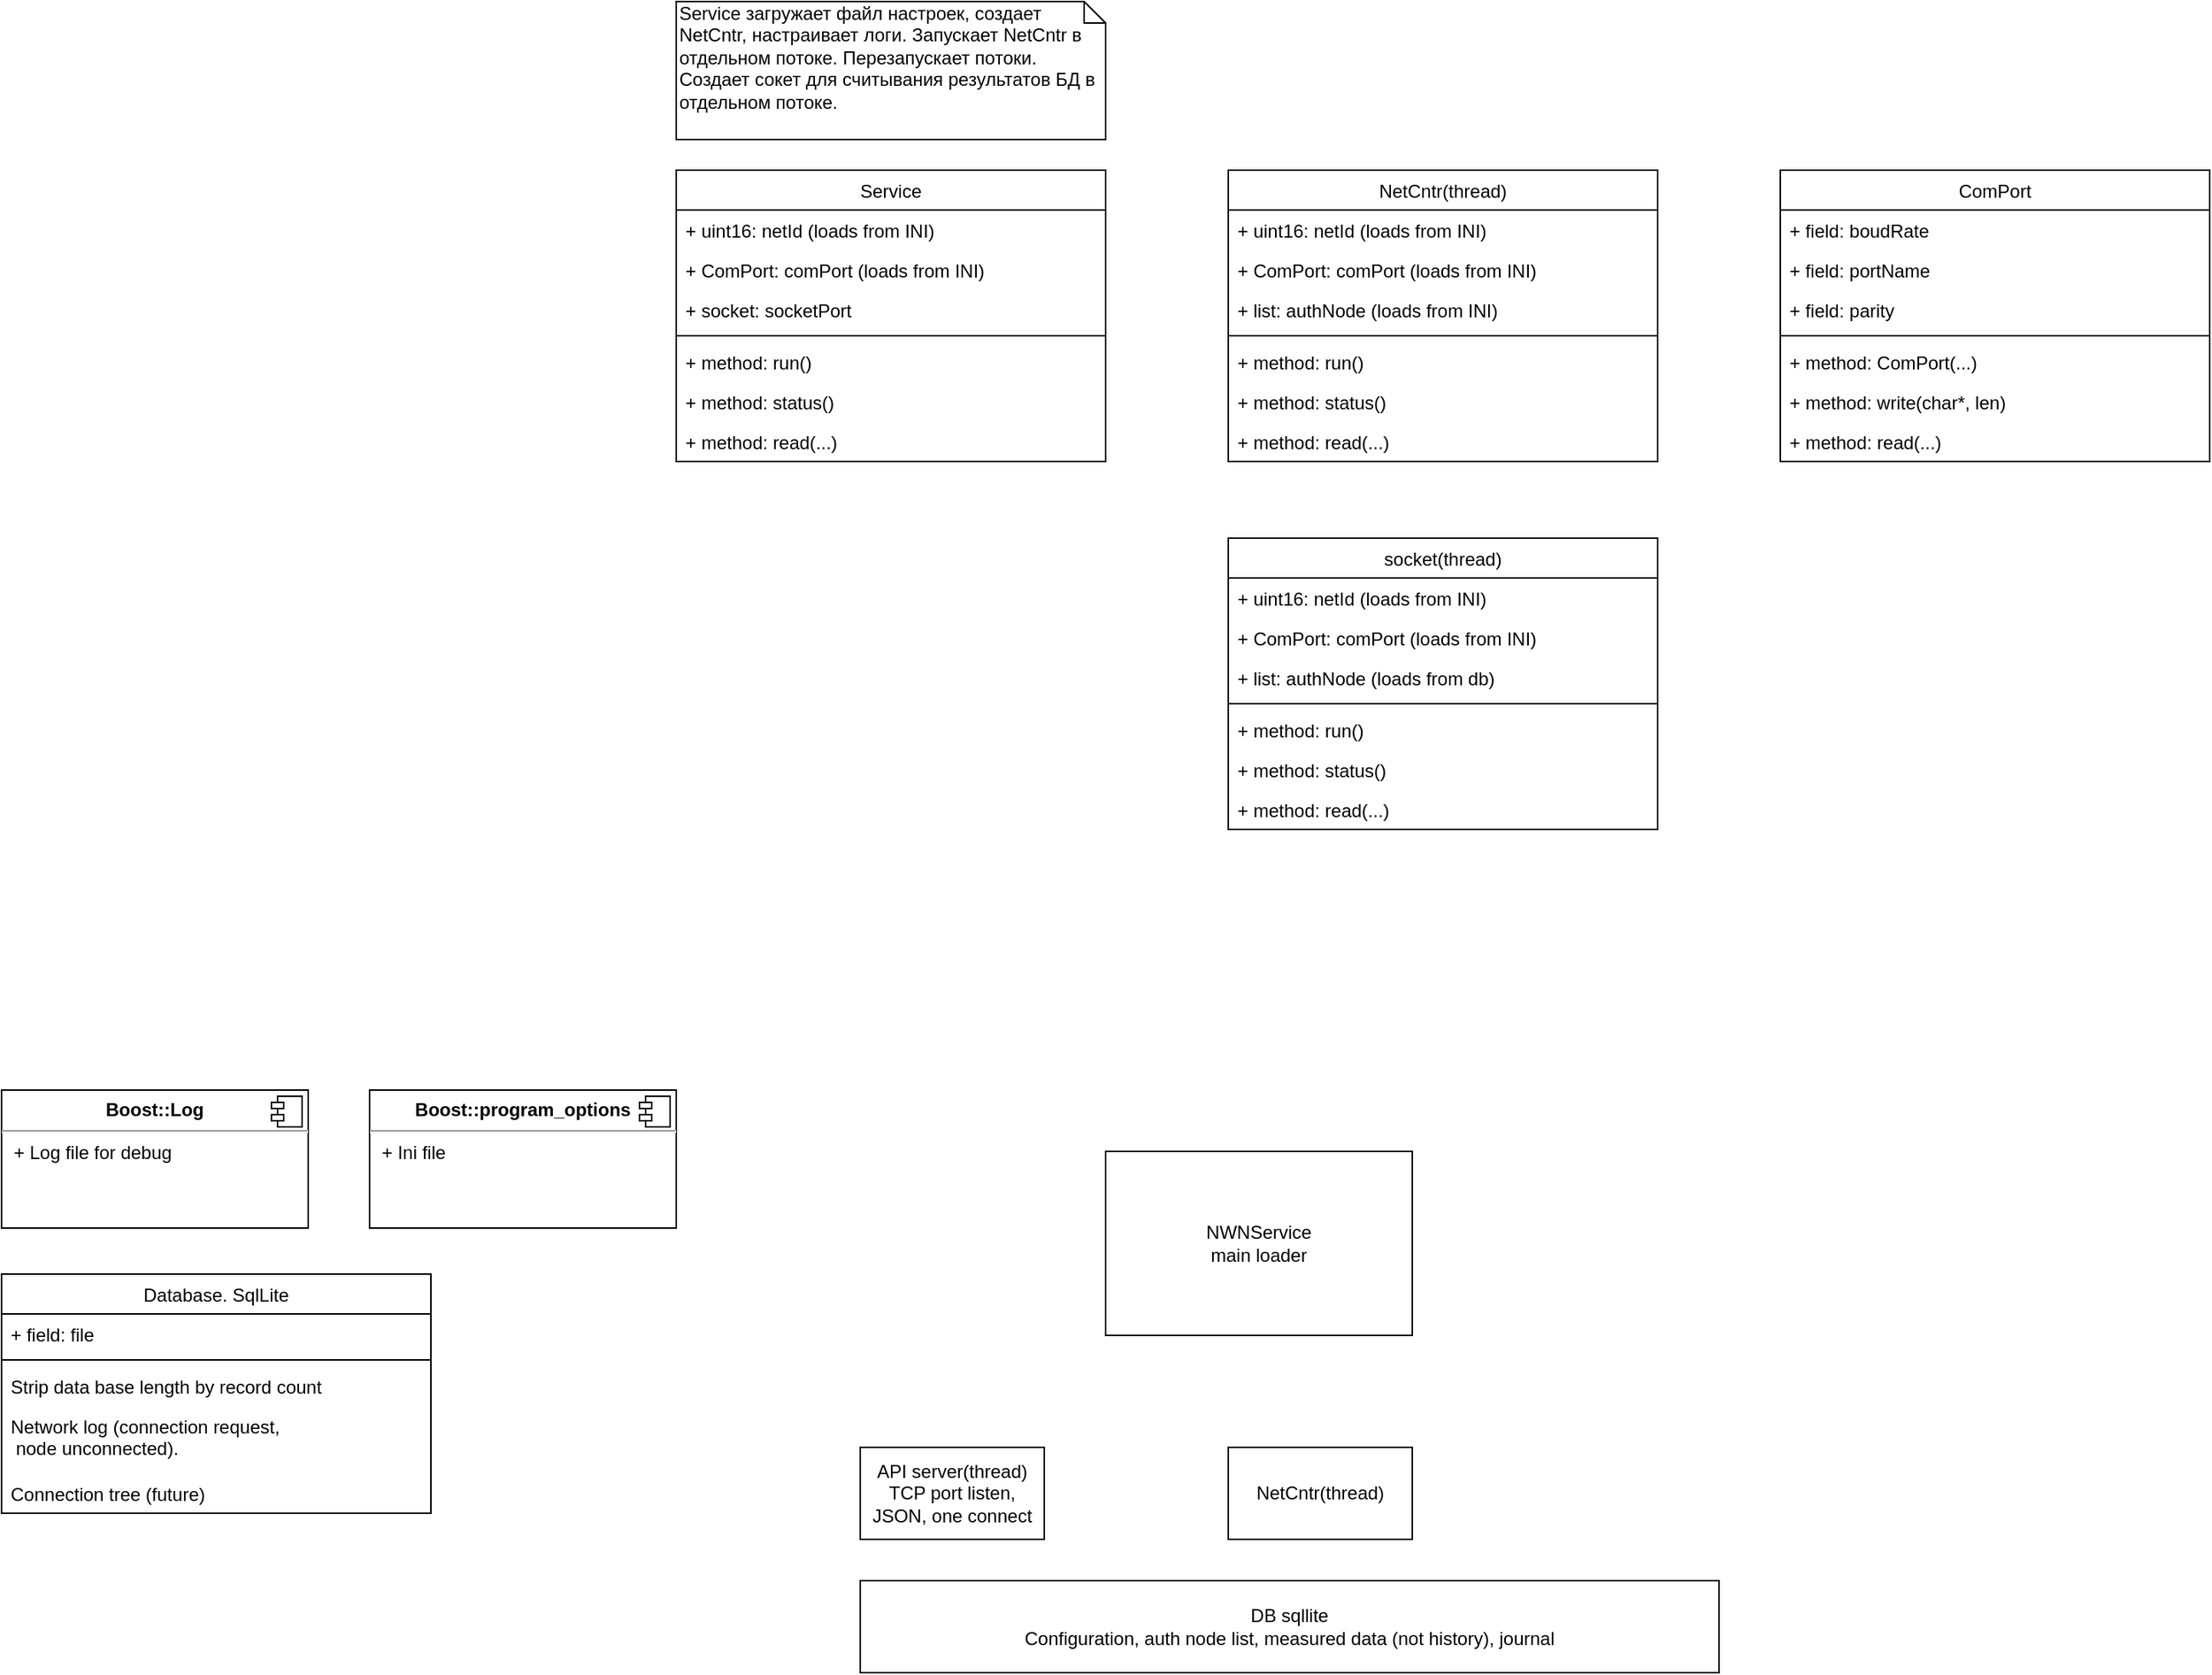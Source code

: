 <mxfile version="11.1.1" type="device"><diagram id="CVQUeI8duuV0vTC5frwm" name="struct"><mxGraphModel dx="1182" dy="587" grid="1" gridSize="10" guides="1" tooltips="1" connect="1" arrows="1" fold="1" page="1" pageScale="1" pageWidth="4681" pageHeight="3300" math="0" shadow="0"><root><mxCell id="0"/><mxCell id="1" parent="0"/><mxCell id="Au5ZQqbIMzNVsEWVlRnX-3" value="ComPort" style="swimlane;fontStyle=0;childLayout=stackLayout;horizontal=1;startSize=26;fillColor=none;horizontalStack=0;resizeParent=1;resizeParentMax=0;resizeLast=0;collapsible=1;marginBottom=0;" vertex="1" parent="1"><mxGeometry x="1360" y="320" width="280" height="190" as="geometry"/></mxCell><mxCell id="Au5ZQqbIMzNVsEWVlRnX-4" value="+ field: boudRate" style="text;strokeColor=none;fillColor=none;align=left;verticalAlign=top;spacingLeft=4;spacingRight=4;overflow=hidden;rotatable=0;points=[[0,0.5],[1,0.5]];portConstraint=eastwest;" vertex="1" parent="Au5ZQqbIMzNVsEWVlRnX-3"><mxGeometry y="26" width="280" height="26" as="geometry"/></mxCell><mxCell id="Au5ZQqbIMzNVsEWVlRnX-5" value="+ field: portName" style="text;strokeColor=none;fillColor=none;align=left;verticalAlign=top;spacingLeft=4;spacingRight=4;overflow=hidden;rotatable=0;points=[[0,0.5],[1,0.5]];portConstraint=eastwest;" vertex="1" parent="Au5ZQqbIMzNVsEWVlRnX-3"><mxGeometry y="52" width="280" height="26" as="geometry"/></mxCell><mxCell id="Au5ZQqbIMzNVsEWVlRnX-6" value="+ field: parity" style="text;strokeColor=none;fillColor=none;align=left;verticalAlign=top;spacingLeft=4;spacingRight=4;overflow=hidden;rotatable=0;points=[[0,0.5],[1,0.5]];portConstraint=eastwest;" vertex="1" parent="Au5ZQqbIMzNVsEWVlRnX-3"><mxGeometry y="78" width="280" height="26" as="geometry"/></mxCell><mxCell id="Au5ZQqbIMzNVsEWVlRnX-12" value="" style="line;strokeWidth=1;fillColor=none;align=left;verticalAlign=middle;spacingTop=-1;spacingLeft=3;spacingRight=3;rotatable=0;labelPosition=right;points=[];portConstraint=eastwest;" vertex="1" parent="Au5ZQqbIMzNVsEWVlRnX-3"><mxGeometry y="104" width="280" height="8" as="geometry"/></mxCell><mxCell id="Au5ZQqbIMzNVsEWVlRnX-11" value="+ method: ComPort(...)" style="text;strokeColor=none;fillColor=none;align=left;verticalAlign=top;spacingLeft=4;spacingRight=4;overflow=hidden;rotatable=0;points=[[0,0.5],[1,0.5]];portConstraint=eastwest;" vertex="1" parent="Au5ZQqbIMzNVsEWVlRnX-3"><mxGeometry y="112" width="280" height="26" as="geometry"/></mxCell><mxCell id="Au5ZQqbIMzNVsEWVlRnX-13" value="+ method: write(char*, len)" style="text;strokeColor=none;fillColor=none;align=left;verticalAlign=top;spacingLeft=4;spacingRight=4;overflow=hidden;rotatable=0;points=[[0,0.5],[1,0.5]];portConstraint=eastwest;" vertex="1" parent="Au5ZQqbIMzNVsEWVlRnX-3"><mxGeometry y="138" width="280" height="26" as="geometry"/></mxCell><mxCell id="Au5ZQqbIMzNVsEWVlRnX-14" value="+ method: read(...)" style="text;strokeColor=none;fillColor=none;align=left;verticalAlign=top;spacingLeft=4;spacingRight=4;overflow=hidden;rotatable=0;points=[[0,0.5],[1,0.5]];portConstraint=eastwest;" vertex="1" parent="Au5ZQqbIMzNVsEWVlRnX-3"><mxGeometry y="164" width="280" height="26" as="geometry"/></mxCell><mxCell id="Au5ZQqbIMzNVsEWVlRnX-23" value="&lt;p style=&quot;margin: 0px ; margin-top: 6px ; text-align: center&quot;&gt;&lt;b&gt;Boost::Log&lt;/b&gt;&lt;/p&gt;&lt;hr&gt;&lt;p style=&quot;margin: 0px ; margin-left: 8px&quot;&gt;+ Log file for debug&lt;br&gt;&lt;/p&gt;" style="align=left;overflow=fill;html=1;" vertex="1" parent="1"><mxGeometry x="200" y="920" width="200" height="90" as="geometry"/></mxCell><mxCell id="Au5ZQqbIMzNVsEWVlRnX-24" value="" style="shape=component;jettyWidth=8;jettyHeight=4;" vertex="1" parent="Au5ZQqbIMzNVsEWVlRnX-23"><mxGeometry x="1" width="20" height="20" relative="1" as="geometry"><mxPoint x="-24" y="4" as="offset"/></mxGeometry></mxCell><mxCell id="Au5ZQqbIMzNVsEWVlRnX-26" value="&lt;p style=&quot;margin: 0px ; margin-top: 6px ; text-align: center&quot;&gt;&lt;b&gt;Boost::program_options&lt;/b&gt;&lt;/p&gt;&lt;hr&gt;&lt;p style=&quot;margin: 0px ; margin-left: 8px&quot;&gt;+ Ini file&lt;br&gt;&lt;/p&gt;" style="align=left;overflow=fill;html=1;" vertex="1" parent="1"><mxGeometry x="440" y="920" width="200" height="90" as="geometry"/></mxCell><mxCell id="Au5ZQqbIMzNVsEWVlRnX-27" value="" style="shape=component;jettyWidth=8;jettyHeight=4;" vertex="1" parent="Au5ZQqbIMzNVsEWVlRnX-26"><mxGeometry x="1" width="20" height="20" relative="1" as="geometry"><mxPoint x="-24" y="4" as="offset"/></mxGeometry></mxCell><mxCell id="Au5ZQqbIMzNVsEWVlRnX-29" value="Database. SqlLite" style="swimlane;fontStyle=0;childLayout=stackLayout;horizontal=1;startSize=26;fillColor=none;horizontalStack=0;resizeParent=1;resizeParentMax=0;resizeLast=0;collapsible=1;marginBottom=0;" vertex="1" parent="1"><mxGeometry x="200" y="1040" width="280" height="156" as="geometry"/></mxCell><mxCell id="Au5ZQqbIMzNVsEWVlRnX-30" value="+ field: file" style="text;strokeColor=none;fillColor=none;align=left;verticalAlign=top;spacingLeft=4;spacingRight=4;overflow=hidden;rotatable=0;points=[[0,0.5],[1,0.5]];portConstraint=eastwest;" vertex="1" parent="Au5ZQqbIMzNVsEWVlRnX-29"><mxGeometry y="26" width="280" height="26" as="geometry"/></mxCell><mxCell id="Au5ZQqbIMzNVsEWVlRnX-33" value="" style="line;strokeWidth=1;fillColor=none;align=left;verticalAlign=middle;spacingTop=-1;spacingLeft=3;spacingRight=3;rotatable=0;labelPosition=right;points=[];portConstraint=eastwest;" vertex="1" parent="Au5ZQqbIMzNVsEWVlRnX-29"><mxGeometry y="52" width="280" height="8" as="geometry"/></mxCell><mxCell id="Au5ZQqbIMzNVsEWVlRnX-36" value="Strip data base length by record count" style="text;strokeColor=none;fillColor=none;align=left;verticalAlign=top;spacingLeft=4;spacingRight=4;overflow=hidden;rotatable=0;points=[[0,0.5],[1,0.5]];portConstraint=eastwest;" vertex="1" parent="Au5ZQqbIMzNVsEWVlRnX-29"><mxGeometry y="60" width="280" height="26" as="geometry"/></mxCell><mxCell id="Au5ZQqbIMzNVsEWVlRnX-63" value="Network log (connection request,&#10; node unconnected)." style="text;strokeColor=none;fillColor=none;align=left;verticalAlign=top;spacingLeft=4;spacingRight=4;overflow=hidden;rotatable=0;points=[[0,0.5],[1,0.5]];portConstraint=eastwest;" vertex="1" parent="Au5ZQqbIMzNVsEWVlRnX-29"><mxGeometry y="86" width="280" height="44" as="geometry"/></mxCell><mxCell id="Au5ZQqbIMzNVsEWVlRnX-64" value="Connection tree (future)" style="text;strokeColor=none;fillColor=none;align=left;verticalAlign=top;spacingLeft=4;spacingRight=4;overflow=hidden;rotatable=0;points=[[0,0.5],[1,0.5]];portConstraint=eastwest;" vertex="1" parent="Au5ZQqbIMzNVsEWVlRnX-29"><mxGeometry y="130" width="280" height="26" as="geometry"/></mxCell><mxCell id="Au5ZQqbIMzNVsEWVlRnX-37" value="NetCntr(thread)" style="swimlane;fontStyle=0;childLayout=stackLayout;horizontal=1;startSize=26;fillColor=none;horizontalStack=0;resizeParent=1;resizeParentMax=0;resizeLast=0;collapsible=1;marginBottom=0;" vertex="1" parent="1"><mxGeometry x="1000" y="320" width="280" height="190" as="geometry"/></mxCell><mxCell id="Au5ZQqbIMzNVsEWVlRnX-38" value="+ uint16: netId (loads from INI)&#10;" style="text;strokeColor=none;fillColor=none;align=left;verticalAlign=top;spacingLeft=4;spacingRight=4;overflow=hidden;rotatable=0;points=[[0,0.5],[1,0.5]];portConstraint=eastwest;" vertex="1" parent="Au5ZQqbIMzNVsEWVlRnX-37"><mxGeometry y="26" width="280" height="26" as="geometry"/></mxCell><mxCell id="Au5ZQqbIMzNVsEWVlRnX-39" value="+ ComPort: comPort (loads from INI)" style="text;strokeColor=none;fillColor=none;align=left;verticalAlign=top;spacingLeft=4;spacingRight=4;overflow=hidden;rotatable=0;points=[[0,0.5],[1,0.5]];portConstraint=eastwest;" vertex="1" parent="Au5ZQqbIMzNVsEWVlRnX-37"><mxGeometry y="52" width="280" height="26" as="geometry"/></mxCell><mxCell id="Au5ZQqbIMzNVsEWVlRnX-40" value="+ list: authNode (loads from INI)" style="text;strokeColor=none;fillColor=none;align=left;verticalAlign=top;spacingLeft=4;spacingRight=4;overflow=hidden;rotatable=0;points=[[0,0.5],[1,0.5]];portConstraint=eastwest;" vertex="1" parent="Au5ZQqbIMzNVsEWVlRnX-37"><mxGeometry y="78" width="280" height="26" as="geometry"/></mxCell><mxCell id="Au5ZQqbIMzNVsEWVlRnX-41" value="" style="line;strokeWidth=1;fillColor=none;align=left;verticalAlign=middle;spacingTop=-1;spacingLeft=3;spacingRight=3;rotatable=0;labelPosition=right;points=[];portConstraint=eastwest;" vertex="1" parent="Au5ZQqbIMzNVsEWVlRnX-37"><mxGeometry y="104" width="280" height="8" as="geometry"/></mxCell><mxCell id="Au5ZQqbIMzNVsEWVlRnX-42" value="+ method: run()" style="text;strokeColor=none;fillColor=none;align=left;verticalAlign=top;spacingLeft=4;spacingRight=4;overflow=hidden;rotatable=0;points=[[0,0.5],[1,0.5]];portConstraint=eastwest;" vertex="1" parent="Au5ZQqbIMzNVsEWVlRnX-37"><mxGeometry y="112" width="280" height="26" as="geometry"/></mxCell><mxCell id="Au5ZQqbIMzNVsEWVlRnX-43" value="+ method: status()" style="text;strokeColor=none;fillColor=none;align=left;verticalAlign=top;spacingLeft=4;spacingRight=4;overflow=hidden;rotatable=0;points=[[0,0.5],[1,0.5]];portConstraint=eastwest;" vertex="1" parent="Au5ZQqbIMzNVsEWVlRnX-37"><mxGeometry y="138" width="280" height="26" as="geometry"/></mxCell><mxCell id="Au5ZQqbIMzNVsEWVlRnX-44" value="+ method: read(...)" style="text;strokeColor=none;fillColor=none;align=left;verticalAlign=top;spacingLeft=4;spacingRight=4;overflow=hidden;rotatable=0;points=[[0,0.5],[1,0.5]];portConstraint=eastwest;" vertex="1" parent="Au5ZQqbIMzNVsEWVlRnX-37"><mxGeometry y="164" width="280" height="26" as="geometry"/></mxCell><mxCell id="Au5ZQqbIMzNVsEWVlRnX-45" value="Service" style="swimlane;fontStyle=0;childLayout=stackLayout;horizontal=1;startSize=26;fillColor=none;horizontalStack=0;resizeParent=1;resizeParentMax=0;resizeLast=0;collapsible=1;marginBottom=0;" vertex="1" parent="1"><mxGeometry x="640" y="320" width="280" height="190" as="geometry"/></mxCell><mxCell id="Au5ZQqbIMzNVsEWVlRnX-46" value="+ uint16: netId (loads from INI)&#10;" style="text;strokeColor=none;fillColor=none;align=left;verticalAlign=top;spacingLeft=4;spacingRight=4;overflow=hidden;rotatable=0;points=[[0,0.5],[1,0.5]];portConstraint=eastwest;" vertex="1" parent="Au5ZQqbIMzNVsEWVlRnX-45"><mxGeometry y="26" width="280" height="26" as="geometry"/></mxCell><mxCell id="Au5ZQqbIMzNVsEWVlRnX-47" value="+ ComPort: comPort (loads from INI)" style="text;strokeColor=none;fillColor=none;align=left;verticalAlign=top;spacingLeft=4;spacingRight=4;overflow=hidden;rotatable=0;points=[[0,0.5],[1,0.5]];portConstraint=eastwest;" vertex="1" parent="Au5ZQqbIMzNVsEWVlRnX-45"><mxGeometry y="52" width="280" height="26" as="geometry"/></mxCell><mxCell id="Au5ZQqbIMzNVsEWVlRnX-48" value="+ socket: socketPort " style="text;strokeColor=none;fillColor=none;align=left;verticalAlign=top;spacingLeft=4;spacingRight=4;overflow=hidden;rotatable=0;points=[[0,0.5],[1,0.5]];portConstraint=eastwest;" vertex="1" parent="Au5ZQqbIMzNVsEWVlRnX-45"><mxGeometry y="78" width="280" height="26" as="geometry"/></mxCell><mxCell id="Au5ZQqbIMzNVsEWVlRnX-49" value="" style="line;strokeWidth=1;fillColor=none;align=left;verticalAlign=middle;spacingTop=-1;spacingLeft=3;spacingRight=3;rotatable=0;labelPosition=right;points=[];portConstraint=eastwest;" vertex="1" parent="Au5ZQqbIMzNVsEWVlRnX-45"><mxGeometry y="104" width="280" height="8" as="geometry"/></mxCell><mxCell id="Au5ZQqbIMzNVsEWVlRnX-50" value="+ method: run()" style="text;strokeColor=none;fillColor=none;align=left;verticalAlign=top;spacingLeft=4;spacingRight=4;overflow=hidden;rotatable=0;points=[[0,0.5],[1,0.5]];portConstraint=eastwest;" vertex="1" parent="Au5ZQqbIMzNVsEWVlRnX-45"><mxGeometry y="112" width="280" height="26" as="geometry"/></mxCell><mxCell id="Au5ZQqbIMzNVsEWVlRnX-51" value="+ method: status()" style="text;strokeColor=none;fillColor=none;align=left;verticalAlign=top;spacingLeft=4;spacingRight=4;overflow=hidden;rotatable=0;points=[[0,0.5],[1,0.5]];portConstraint=eastwest;" vertex="1" parent="Au5ZQqbIMzNVsEWVlRnX-45"><mxGeometry y="138" width="280" height="26" as="geometry"/></mxCell><mxCell id="Au5ZQqbIMzNVsEWVlRnX-52" value="+ method: read(...)" style="text;strokeColor=none;fillColor=none;align=left;verticalAlign=top;spacingLeft=4;spacingRight=4;overflow=hidden;rotatable=0;points=[[0,0.5],[1,0.5]];portConstraint=eastwest;" vertex="1" parent="Au5ZQqbIMzNVsEWVlRnX-45"><mxGeometry y="164" width="280" height="26" as="geometry"/></mxCell><mxCell id="Au5ZQqbIMzNVsEWVlRnX-53" value="Service загружает файл настроек, создает NetCntr, настраивает логи. Запускает NetCntr в отдельном потоке. Перезапускает потоки. Создает сокет для считывания результатов БД в отдельном потоке." style="shape=note;whiteSpace=wrap;html=1;size=14;verticalAlign=top;align=left;spacingTop=-6;" vertex="1" parent="1"><mxGeometry x="640" y="210" width="280" height="90" as="geometry"/></mxCell><mxCell id="Au5ZQqbIMzNVsEWVlRnX-54" value="socket(thread)" style="swimlane;fontStyle=0;childLayout=stackLayout;horizontal=1;startSize=26;fillColor=none;horizontalStack=0;resizeParent=1;resizeParentMax=0;resizeLast=0;collapsible=1;marginBottom=0;" vertex="1" parent="1"><mxGeometry x="1000" y="560" width="280" height="190" as="geometry"/></mxCell><mxCell id="Au5ZQqbIMzNVsEWVlRnX-55" value="+ uint16: netId (loads from INI)&#10;" style="text;strokeColor=none;fillColor=none;align=left;verticalAlign=top;spacingLeft=4;spacingRight=4;overflow=hidden;rotatable=0;points=[[0,0.5],[1,0.5]];portConstraint=eastwest;" vertex="1" parent="Au5ZQqbIMzNVsEWVlRnX-54"><mxGeometry y="26" width="280" height="26" as="geometry"/></mxCell><mxCell id="Au5ZQqbIMzNVsEWVlRnX-56" value="+ ComPort: comPort (loads from INI)" style="text;strokeColor=none;fillColor=none;align=left;verticalAlign=top;spacingLeft=4;spacingRight=4;overflow=hidden;rotatable=0;points=[[0,0.5],[1,0.5]];portConstraint=eastwest;" vertex="1" parent="Au5ZQqbIMzNVsEWVlRnX-54"><mxGeometry y="52" width="280" height="26" as="geometry"/></mxCell><mxCell id="Au5ZQqbIMzNVsEWVlRnX-57" value="+ list: authNode (loads from db)" style="text;strokeColor=none;fillColor=none;align=left;verticalAlign=top;spacingLeft=4;spacingRight=4;overflow=hidden;rotatable=0;points=[[0,0.5],[1,0.5]];portConstraint=eastwest;" vertex="1" parent="Au5ZQqbIMzNVsEWVlRnX-54"><mxGeometry y="78" width="280" height="26" as="geometry"/></mxCell><mxCell id="Au5ZQqbIMzNVsEWVlRnX-58" value="" style="line;strokeWidth=1;fillColor=none;align=left;verticalAlign=middle;spacingTop=-1;spacingLeft=3;spacingRight=3;rotatable=0;labelPosition=right;points=[];portConstraint=eastwest;" vertex="1" parent="Au5ZQqbIMzNVsEWVlRnX-54"><mxGeometry y="104" width="280" height="8" as="geometry"/></mxCell><mxCell id="Au5ZQqbIMzNVsEWVlRnX-59" value="+ method: run()" style="text;strokeColor=none;fillColor=none;align=left;verticalAlign=top;spacingLeft=4;spacingRight=4;overflow=hidden;rotatable=0;points=[[0,0.5],[1,0.5]];portConstraint=eastwest;" vertex="1" parent="Au5ZQqbIMzNVsEWVlRnX-54"><mxGeometry y="112" width="280" height="26" as="geometry"/></mxCell><mxCell id="Au5ZQqbIMzNVsEWVlRnX-60" value="+ method: status()" style="text;strokeColor=none;fillColor=none;align=left;verticalAlign=top;spacingLeft=4;spacingRight=4;overflow=hidden;rotatable=0;points=[[0,0.5],[1,0.5]];portConstraint=eastwest;" vertex="1" parent="Au5ZQqbIMzNVsEWVlRnX-54"><mxGeometry y="138" width="280" height="26" as="geometry"/></mxCell><mxCell id="Au5ZQqbIMzNVsEWVlRnX-61" value="+ method: read(...)" style="text;strokeColor=none;fillColor=none;align=left;verticalAlign=top;spacingLeft=4;spacingRight=4;overflow=hidden;rotatable=0;points=[[0,0.5],[1,0.5]];portConstraint=eastwest;" vertex="1" parent="Au5ZQqbIMzNVsEWVlRnX-54"><mxGeometry y="164" width="280" height="26" as="geometry"/></mxCell><mxCell id="Au5ZQqbIMzNVsEWVlRnX-65" value="NWNService&lt;br&gt;main loader" style="rounded=0;whiteSpace=wrap;html=1;" vertex="1" parent="1"><mxGeometry x="920" y="960" width="200" height="120" as="geometry"/></mxCell><mxCell id="Au5ZQqbIMzNVsEWVlRnX-66" value="API server(thread)&lt;br&gt;TCP port listen,&lt;br&gt;JSON, one connect" style="rounded=0;whiteSpace=wrap;html=1;" vertex="1" parent="1"><mxGeometry x="760" y="1153" width="120" height="60" as="geometry"/></mxCell><mxCell id="Au5ZQqbIMzNVsEWVlRnX-67" value="DB sqllite&lt;br&gt;Configuration, auth node list, measured data (not history), journal" style="rounded=0;whiteSpace=wrap;html=1;" vertex="1" parent="1"><mxGeometry x="760" y="1240" width="560" height="60" as="geometry"/></mxCell><mxCell id="Au5ZQqbIMzNVsEWVlRnX-68" value="&lt;span style=&quot;white-space: nowrap&quot;&gt;NetCntr(thread)&lt;/span&gt;" style="rounded=0;whiteSpace=wrap;html=1;" vertex="1" parent="1"><mxGeometry x="1000" y="1153" width="120" height="60" as="geometry"/></mxCell></root></mxGraphModel></diagram></mxfile>